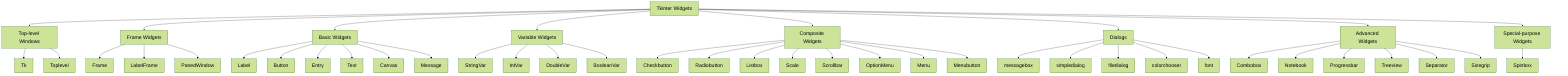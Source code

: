 %%{init: {'theme': 'forest', 'themeVariables': { 'fontSize': '24px', 'fontFamily': 'Arial'}}}%%

graph TD
    A[Tkinter Widgets]
    A1[Top-level Windows]
    A2[Frame Widgets]
    A3[Basic Widgets]
    A4[Variable Widgets]
    A5[Composite Widgets]
    A6[Dialogs]
    A7[Advanced Widgets]
    A8[Special-purpose Widgets]

    A --> A1
    A --> A2
    A --> A3
    A --> A4
    A --> A5
    A --> A6
    A --> A7
    A --> A8

    A1 --> A1a[Tk]
    A1 --> A1b[Toplevel]

    A2 --> A2a[Frame]
    A2 --> A2b[LabelFrame]
    A2 --> A2c[PanedWindow]

    A3 --> A3a[Label]
    A3 --> A3b[Button]
    A3 --> A3c[Entry]
    A3 --> A3d[Text]
    A3 --> A3e[Canvas]
    A3 --> A3f[Message]

    A4 --> A4a[StringVar]
    A4 --> A4b[IntVar]
    A4 --> A4c[DoubleVar]
    A4 --> A4d[BooleanVar]

    A5 --> A5a[Checkbutton]
    A5 --> A5b[Radiobutton]
    A5 --> A5c[Listbox]
    A5 --> A5d[Scale]
    A5 --> A5e[Scrollbar]
    A5 --> A5f[OptionMenu]
    A5 --> A5g[Menu]
    A5 --> A5h[Menubutton]

    A6 --> A6a[messagebox]
    A6 --> A6b[simpledialog]
    A6 --> A6c[filedialog]
    A6 --> A6d[colorchooser]
    A6 --> A6e[font]

    A7 --> A7a[Combobox]
    A7 --> A7b[Notebook]
    A7 --> A7c[Progressbar]
    A7 --> A7d[Treeview]
    A7 --> A7e[Separator]
    A7 --> A7f[Sizegrip]

    A8 --> A8a[Spinbox]
